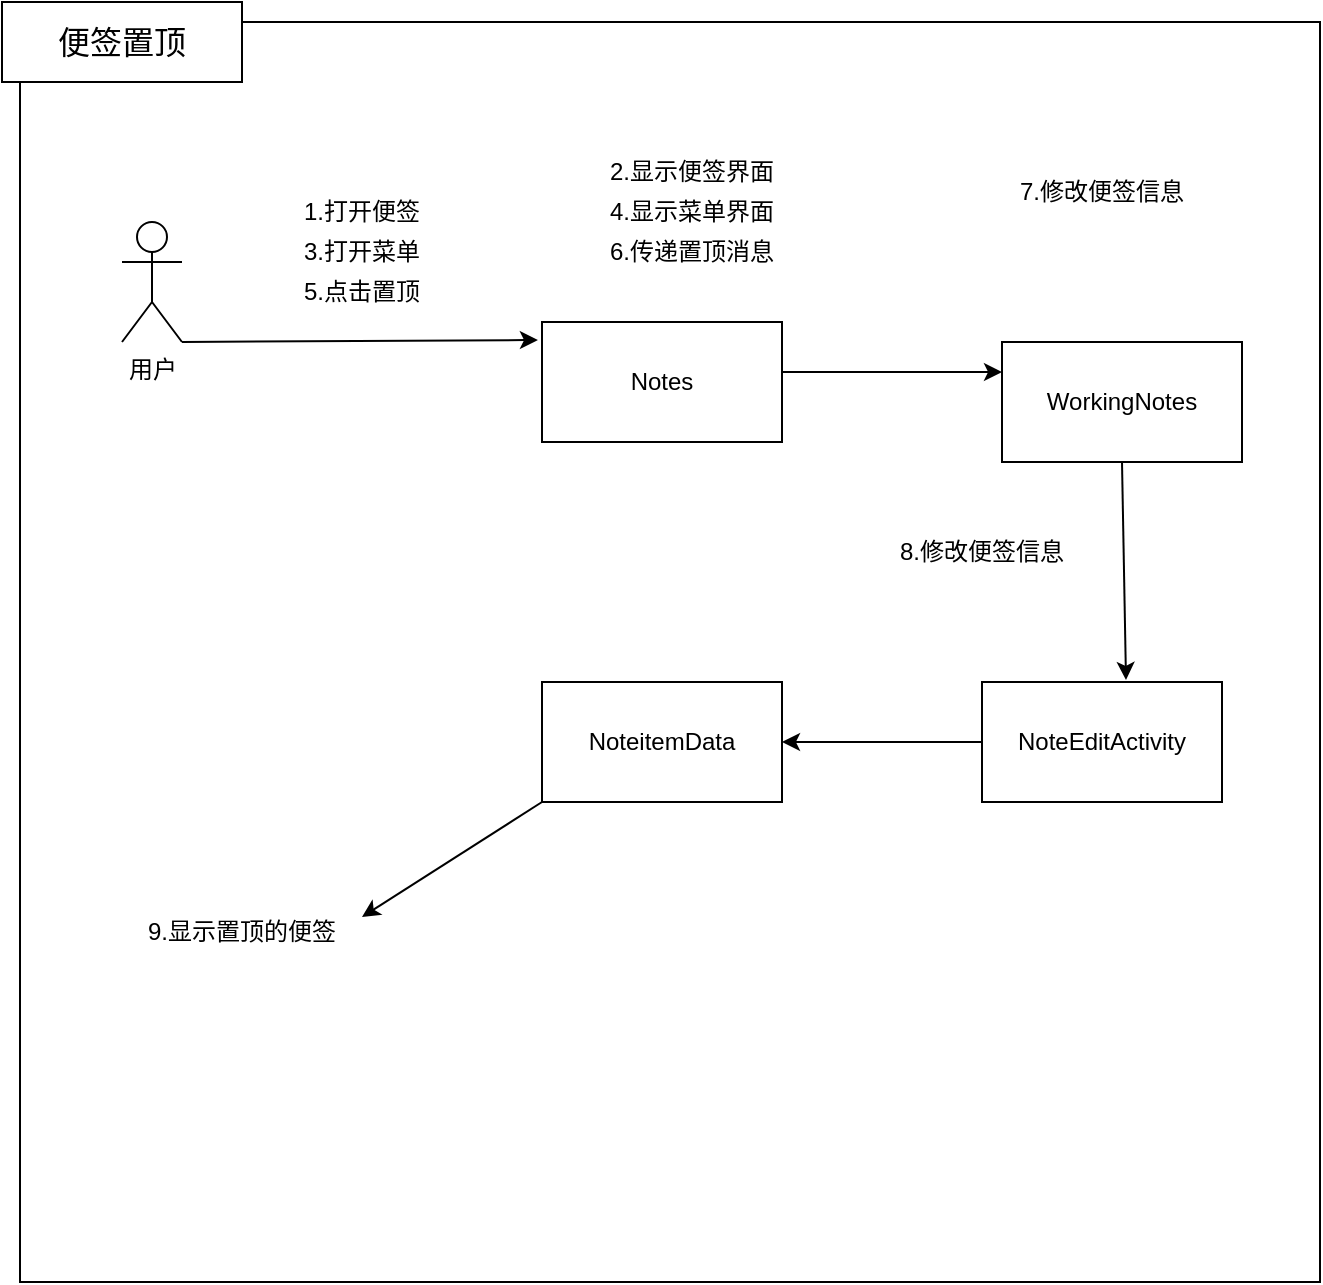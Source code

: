 <mxfile version="22.1.3" type="device">
  <diagram name="第 1 页" id="h136pcTpXReEDVyURnkJ">
    <mxGraphModel dx="1386" dy="751" grid="1" gridSize="10" guides="1" tooltips="1" connect="1" arrows="1" fold="1" page="1" pageScale="1" pageWidth="827" pageHeight="1169" math="0" shadow="0">
      <root>
        <mxCell id="0" />
        <mxCell id="1" parent="0" />
        <mxCell id="aFJt68EdCN7a-wkORS-8-2" value="" style="rounded=0;whiteSpace=wrap;html=1;" vertex="1" parent="1">
          <mxGeometry x="89" y="30" width="650" height="630" as="geometry" />
        </mxCell>
        <mxCell id="aFJt68EdCN7a-wkORS-8-3" value="&lt;font style=&quot;font-size: 16px;&quot;&gt;便签置顶&lt;/font&gt;" style="rounded=0;whiteSpace=wrap;html=1;" vertex="1" parent="1">
          <mxGeometry x="80" y="20" width="120" height="40" as="geometry" />
        </mxCell>
        <mxCell id="aFJt68EdCN7a-wkORS-8-4" value="用户" style="shape=umlActor;verticalLabelPosition=bottom;verticalAlign=top;html=1;outlineConnect=0;" vertex="1" parent="1">
          <mxGeometry x="140" y="130" width="30" height="60" as="geometry" />
        </mxCell>
        <mxCell id="aFJt68EdCN7a-wkORS-8-5" value="1.打开便签" style="text;html=1;strokeColor=none;fillColor=none;align=center;verticalAlign=middle;whiteSpace=wrap;rounded=0;" vertex="1" parent="1">
          <mxGeometry x="230" y="110" width="60" height="30" as="geometry" />
        </mxCell>
        <mxCell id="aFJt68EdCN7a-wkORS-8-6" value="3.打开菜单" style="text;html=1;strokeColor=none;fillColor=none;align=center;verticalAlign=middle;whiteSpace=wrap;rounded=0;" vertex="1" parent="1">
          <mxGeometry x="230" y="130" width="60" height="30" as="geometry" />
        </mxCell>
        <mxCell id="aFJt68EdCN7a-wkORS-8-7" value="5.点击置顶" style="text;html=1;strokeColor=none;fillColor=none;align=center;verticalAlign=middle;whiteSpace=wrap;rounded=0;" vertex="1" parent="1">
          <mxGeometry x="230" y="150" width="60" height="30" as="geometry" />
        </mxCell>
        <mxCell id="aFJt68EdCN7a-wkORS-8-8" value="2.显示便签界面" style="text;html=1;strokeColor=none;fillColor=none;align=center;verticalAlign=middle;whiteSpace=wrap;rounded=0;" vertex="1" parent="1">
          <mxGeometry x="380" y="90" width="90" height="30" as="geometry" />
        </mxCell>
        <mxCell id="aFJt68EdCN7a-wkORS-8-9" value="4.显示菜单界面" style="text;html=1;strokeColor=none;fillColor=none;align=center;verticalAlign=middle;whiteSpace=wrap;rounded=0;" vertex="1" parent="1">
          <mxGeometry x="380" y="110" width="90" height="30" as="geometry" />
        </mxCell>
        <mxCell id="aFJt68EdCN7a-wkORS-8-10" value="6.传递置顶消息" style="text;html=1;strokeColor=none;fillColor=none;align=center;verticalAlign=middle;whiteSpace=wrap;rounded=0;" vertex="1" parent="1">
          <mxGeometry x="380" y="130" width="90" height="30" as="geometry" />
        </mxCell>
        <mxCell id="aFJt68EdCN7a-wkORS-8-11" value="7.修改便签信息" style="text;html=1;strokeColor=none;fillColor=none;align=center;verticalAlign=middle;whiteSpace=wrap;rounded=0;" vertex="1" parent="1">
          <mxGeometry x="580" y="100" width="100" height="30" as="geometry" />
        </mxCell>
        <mxCell id="aFJt68EdCN7a-wkORS-8-12" value="8.修改便签信息" style="text;html=1;strokeColor=none;fillColor=none;align=center;verticalAlign=middle;whiteSpace=wrap;rounded=0;" vertex="1" parent="1">
          <mxGeometry x="520" y="280" width="100" height="30" as="geometry" />
        </mxCell>
        <mxCell id="aFJt68EdCN7a-wkORS-8-13" value="9.显示置顶的便签" style="text;html=1;strokeColor=none;fillColor=none;align=center;verticalAlign=middle;whiteSpace=wrap;rounded=0;" vertex="1" parent="1">
          <mxGeometry x="140" y="470" width="120" height="30" as="geometry" />
        </mxCell>
        <mxCell id="aFJt68EdCN7a-wkORS-8-14" value="Notes" style="rounded=0;whiteSpace=wrap;html=1;" vertex="1" parent="1">
          <mxGeometry x="350" y="180" width="120" height="60" as="geometry" />
        </mxCell>
        <mxCell id="aFJt68EdCN7a-wkORS-8-15" value="WorkingNotes" style="rounded=0;whiteSpace=wrap;html=1;" vertex="1" parent="1">
          <mxGeometry x="580" y="190" width="120" height="60" as="geometry" />
        </mxCell>
        <mxCell id="aFJt68EdCN7a-wkORS-8-16" value="NoteEditActivity" style="rounded=0;whiteSpace=wrap;html=1;" vertex="1" parent="1">
          <mxGeometry x="570" y="360" width="120" height="60" as="geometry" />
        </mxCell>
        <mxCell id="aFJt68EdCN7a-wkORS-8-17" value="NoteitemData" style="rounded=0;whiteSpace=wrap;html=1;" vertex="1" parent="1">
          <mxGeometry x="350" y="360" width="120" height="60" as="geometry" />
        </mxCell>
        <mxCell id="aFJt68EdCN7a-wkORS-8-18" value="" style="endArrow=classic;html=1;rounded=0;exitX=1;exitY=1;exitDx=0;exitDy=0;exitPerimeter=0;entryX=-0.017;entryY=0.15;entryDx=0;entryDy=0;entryPerimeter=0;" edge="1" parent="1" source="aFJt68EdCN7a-wkORS-8-4" target="aFJt68EdCN7a-wkORS-8-14">
          <mxGeometry width="50" height="50" relative="1" as="geometry">
            <mxPoint x="390" y="340" as="sourcePoint" />
            <mxPoint x="440" y="290" as="targetPoint" />
          </mxGeometry>
        </mxCell>
        <mxCell id="aFJt68EdCN7a-wkORS-8-19" value="" style="endArrow=classic;html=1;rounded=0;exitX=1;exitY=0.417;exitDx=0;exitDy=0;entryX=0;entryY=0.25;entryDx=0;entryDy=0;exitPerimeter=0;" edge="1" parent="1" source="aFJt68EdCN7a-wkORS-8-14" target="aFJt68EdCN7a-wkORS-8-15">
          <mxGeometry width="50" height="50" relative="1" as="geometry">
            <mxPoint x="390" y="340" as="sourcePoint" />
            <mxPoint x="440" y="290" as="targetPoint" />
          </mxGeometry>
        </mxCell>
        <mxCell id="aFJt68EdCN7a-wkORS-8-20" value="" style="endArrow=classic;html=1;rounded=0;exitX=0.5;exitY=1;exitDx=0;exitDy=0;entryX=0.6;entryY=-0.017;entryDx=0;entryDy=0;entryPerimeter=0;" edge="1" parent="1" source="aFJt68EdCN7a-wkORS-8-15" target="aFJt68EdCN7a-wkORS-8-16">
          <mxGeometry width="50" height="50" relative="1" as="geometry">
            <mxPoint x="390" y="340" as="sourcePoint" />
            <mxPoint x="440" y="290" as="targetPoint" />
          </mxGeometry>
        </mxCell>
        <mxCell id="aFJt68EdCN7a-wkORS-8-21" value="" style="endArrow=classic;html=1;rounded=0;exitX=0;exitY=0.5;exitDx=0;exitDy=0;entryX=1;entryY=0.5;entryDx=0;entryDy=0;" edge="1" parent="1" source="aFJt68EdCN7a-wkORS-8-16" target="aFJt68EdCN7a-wkORS-8-17">
          <mxGeometry width="50" height="50" relative="1" as="geometry">
            <mxPoint x="390" y="340" as="sourcePoint" />
            <mxPoint x="440" y="290" as="targetPoint" />
          </mxGeometry>
        </mxCell>
        <mxCell id="aFJt68EdCN7a-wkORS-8-22" value="" style="endArrow=classic;html=1;rounded=0;exitX=0;exitY=1;exitDx=0;exitDy=0;entryX=1;entryY=0.25;entryDx=0;entryDy=0;" edge="1" parent="1" source="aFJt68EdCN7a-wkORS-8-17" target="aFJt68EdCN7a-wkORS-8-13">
          <mxGeometry width="50" height="50" relative="1" as="geometry">
            <mxPoint x="390" y="340" as="sourcePoint" />
            <mxPoint x="440" y="290" as="targetPoint" />
          </mxGeometry>
        </mxCell>
      </root>
    </mxGraphModel>
  </diagram>
</mxfile>
